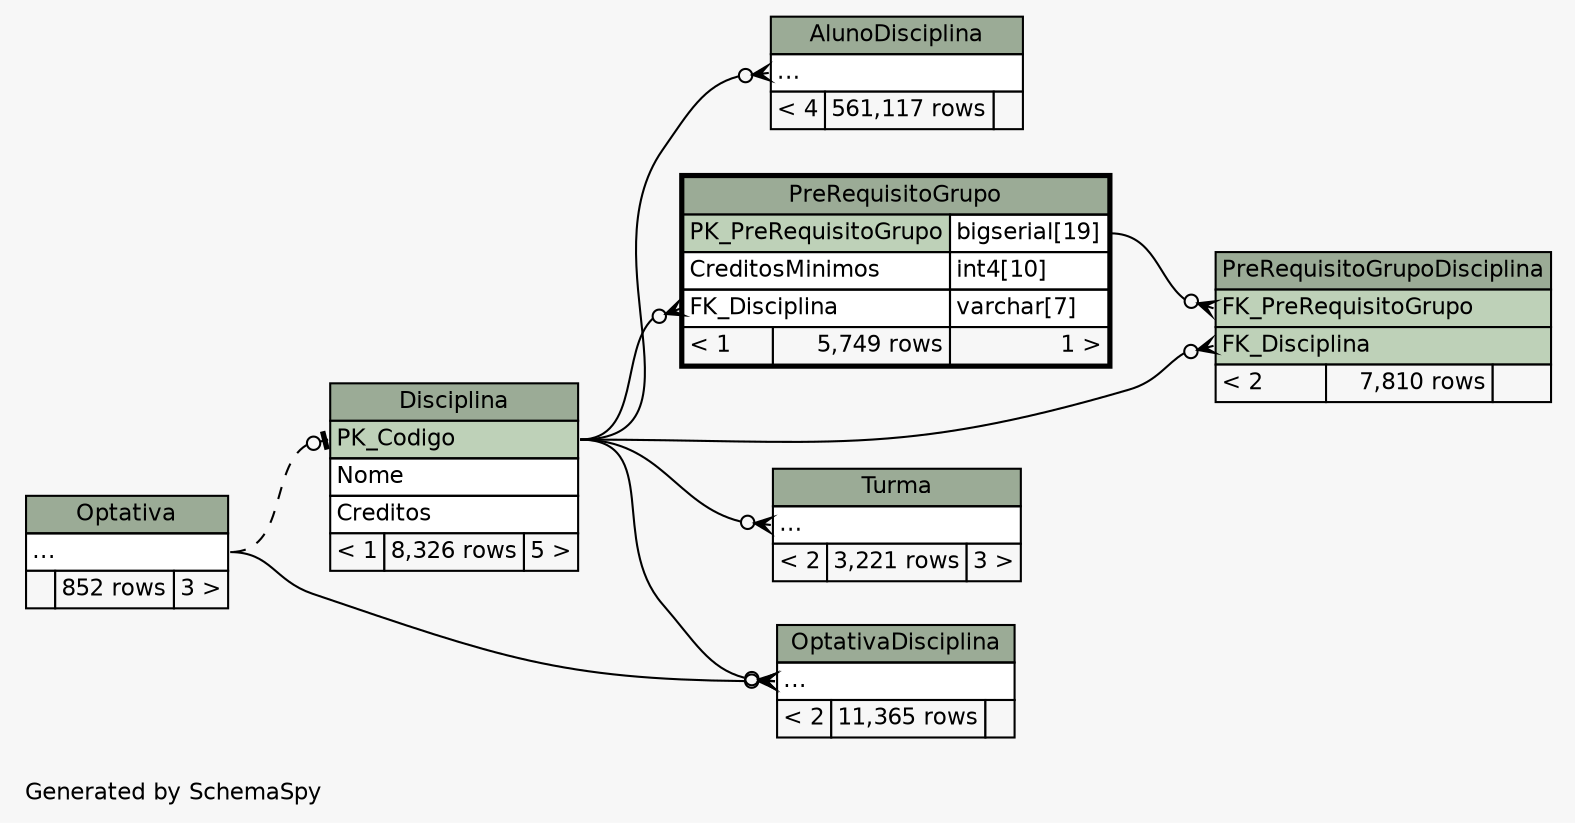 // dot 2.36.0 on Linux 3.13.0-24-generic
// SchemaSpy rev 590
digraph "impliedTwoDegreesRelationshipsDiagram" {
  graph [
    rankdir="RL"
    bgcolor="#f7f7f7"
    label="\nGenerated by SchemaSpy"
    labeljust="l"
    nodesep="0.18"
    ranksep="0.46"
    fontname="Helvetica"
    fontsize="11"
  ];
  node [
    fontname="Helvetica"
    fontsize="11"
    shape="plaintext"
  ];
  edge [
    arrowsize="0.8"
  ];
  "AlunoDisciplina":"elipses":w -> "Disciplina":"PK_Codigo":e [arrowhead=none dir=back arrowtail=crowodot];
  "Disciplina":"PK_Codigo":w -> "Optativa":"elipses":e [arrowhead=none dir=back arrowtail=teeodot style=dashed];
  "OptativaDisciplina":"elipses":w -> "Disciplina":"PK_Codigo":e [arrowhead=none dir=back arrowtail=crowodot];
  "OptativaDisciplina":"elipses":w -> "Optativa":"elipses":e [arrowhead=none dir=back arrowtail=crowodot];
  "PreRequisitoGrupo":"FK_Disciplina":w -> "Disciplina":"PK_Codigo":e [arrowhead=none dir=back arrowtail=crowodot];
  "PreRequisitoGrupoDisciplina":"FK_Disciplina":w -> "Disciplina":"PK_Codigo":e [arrowhead=none dir=back arrowtail=crowodot];
  "PreRequisitoGrupoDisciplina":"FK_PreRequisitoGrupo":w -> "PreRequisitoGrupo":"PK_PreRequisitoGrupo.type":e [arrowhead=none dir=back arrowtail=crowodot];
  "Turma":"elipses":w -> "Disciplina":"PK_Codigo":e [arrowhead=none dir=back arrowtail=crowodot];
  "AlunoDisciplina" [
    label=<
    <TABLE BORDER="0" CELLBORDER="1" CELLSPACING="0" BGCOLOR="#ffffff">
      <TR><TD COLSPAN="3" BGCOLOR="#9bab96" ALIGN="CENTER">AlunoDisciplina</TD></TR>
      <TR><TD PORT="elipses" COLSPAN="3" ALIGN="LEFT">...</TD></TR>
      <TR><TD ALIGN="LEFT" BGCOLOR="#f7f7f7">&lt; 4</TD><TD ALIGN="RIGHT" BGCOLOR="#f7f7f7">561,117 rows</TD><TD ALIGN="RIGHT" BGCOLOR="#f7f7f7">  </TD></TR>
    </TABLE>>
    URL="AlunoDisciplina.html"
    tooltip="AlunoDisciplina"
  ];
  "Disciplina" [
    label=<
    <TABLE BORDER="0" CELLBORDER="1" CELLSPACING="0" BGCOLOR="#ffffff">
      <TR><TD COLSPAN="3" BGCOLOR="#9bab96" ALIGN="CENTER">Disciplina</TD></TR>
      <TR><TD PORT="PK_Codigo" COLSPAN="3" BGCOLOR="#bed1b8" ALIGN="LEFT">PK_Codigo</TD></TR>
      <TR><TD PORT="Nome" COLSPAN="3" ALIGN="LEFT">Nome</TD></TR>
      <TR><TD PORT="Creditos" COLSPAN="3" ALIGN="LEFT">Creditos</TD></TR>
      <TR><TD ALIGN="LEFT" BGCOLOR="#f7f7f7">&lt; 1</TD><TD ALIGN="RIGHT" BGCOLOR="#f7f7f7">8,326 rows</TD><TD ALIGN="RIGHT" BGCOLOR="#f7f7f7">5 &gt;</TD></TR>
    </TABLE>>
    URL="Disciplina.html"
    tooltip="Disciplina"
  ];
  "Optativa" [
    label=<
    <TABLE BORDER="0" CELLBORDER="1" CELLSPACING="0" BGCOLOR="#ffffff">
      <TR><TD COLSPAN="3" BGCOLOR="#9bab96" ALIGN="CENTER">Optativa</TD></TR>
      <TR><TD PORT="elipses" COLSPAN="3" ALIGN="LEFT">...</TD></TR>
      <TR><TD ALIGN="LEFT" BGCOLOR="#f7f7f7">  </TD><TD ALIGN="RIGHT" BGCOLOR="#f7f7f7">852 rows</TD><TD ALIGN="RIGHT" BGCOLOR="#f7f7f7">3 &gt;</TD></TR>
    </TABLE>>
    URL="Optativa.html"
    tooltip="Optativa"
  ];
  "OptativaDisciplina" [
    label=<
    <TABLE BORDER="0" CELLBORDER="1" CELLSPACING="0" BGCOLOR="#ffffff">
      <TR><TD COLSPAN="3" BGCOLOR="#9bab96" ALIGN="CENTER">OptativaDisciplina</TD></TR>
      <TR><TD PORT="elipses" COLSPAN="3" ALIGN="LEFT">...</TD></TR>
      <TR><TD ALIGN="LEFT" BGCOLOR="#f7f7f7">&lt; 2</TD><TD ALIGN="RIGHT" BGCOLOR="#f7f7f7">11,365 rows</TD><TD ALIGN="RIGHT" BGCOLOR="#f7f7f7">  </TD></TR>
    </TABLE>>
    URL="OptativaDisciplina.html"
    tooltip="OptativaDisciplina"
  ];
  "PreRequisitoGrupo" [
    label=<
    <TABLE BORDER="2" CELLBORDER="1" CELLSPACING="0" BGCOLOR="#ffffff">
      <TR><TD COLSPAN="3" BGCOLOR="#9bab96" ALIGN="CENTER">PreRequisitoGrupo</TD></TR>
      <TR><TD PORT="PK_PreRequisitoGrupo" COLSPAN="2" BGCOLOR="#bed1b8" ALIGN="LEFT">PK_PreRequisitoGrupo</TD><TD PORT="PK_PreRequisitoGrupo.type" ALIGN="LEFT">bigserial[19]</TD></TR>
      <TR><TD PORT="CreditosMinimos" COLSPAN="2" ALIGN="LEFT">CreditosMinimos</TD><TD PORT="CreditosMinimos.type" ALIGN="LEFT">int4[10]</TD></TR>
      <TR><TD PORT="FK_Disciplina" COLSPAN="2" ALIGN="LEFT">FK_Disciplina</TD><TD PORT="FK_Disciplina.type" ALIGN="LEFT">varchar[7]</TD></TR>
      <TR><TD ALIGN="LEFT" BGCOLOR="#f7f7f7">&lt; 1</TD><TD ALIGN="RIGHT" BGCOLOR="#f7f7f7">5,749 rows</TD><TD ALIGN="RIGHT" BGCOLOR="#f7f7f7">1 &gt;</TD></TR>
    </TABLE>>
    URL="PreRequisitoGrupo.html"
    tooltip="PreRequisitoGrupo"
  ];
  "PreRequisitoGrupoDisciplina" [
    label=<
    <TABLE BORDER="0" CELLBORDER="1" CELLSPACING="0" BGCOLOR="#ffffff">
      <TR><TD COLSPAN="3" BGCOLOR="#9bab96" ALIGN="CENTER">PreRequisitoGrupoDisciplina</TD></TR>
      <TR><TD PORT="FK_PreRequisitoGrupo" COLSPAN="3" BGCOLOR="#bed1b8" ALIGN="LEFT">FK_PreRequisitoGrupo</TD></TR>
      <TR><TD PORT="FK_Disciplina" COLSPAN="3" BGCOLOR="#bed1b8" ALIGN="LEFT">FK_Disciplina</TD></TR>
      <TR><TD ALIGN="LEFT" BGCOLOR="#f7f7f7">&lt; 2</TD><TD ALIGN="RIGHT" BGCOLOR="#f7f7f7">7,810 rows</TD><TD ALIGN="RIGHT" BGCOLOR="#f7f7f7">  </TD></TR>
    </TABLE>>
    URL="PreRequisitoGrupoDisciplina.html"
    tooltip="PreRequisitoGrupoDisciplina"
  ];
  "Turma" [
    label=<
    <TABLE BORDER="0" CELLBORDER="1" CELLSPACING="0" BGCOLOR="#ffffff">
      <TR><TD COLSPAN="3" BGCOLOR="#9bab96" ALIGN="CENTER">Turma</TD></TR>
      <TR><TD PORT="elipses" COLSPAN="3" ALIGN="LEFT">...</TD></TR>
      <TR><TD ALIGN="LEFT" BGCOLOR="#f7f7f7">&lt; 2</TD><TD ALIGN="RIGHT" BGCOLOR="#f7f7f7">3,221 rows</TD><TD ALIGN="RIGHT" BGCOLOR="#f7f7f7">3 &gt;</TD></TR>
    </TABLE>>
    URL="Turma.html"
    tooltip="Turma"
  ];
}

